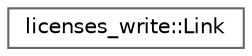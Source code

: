 digraph "类继承关系图"
{
 // LATEX_PDF_SIZE
  bgcolor="transparent";
  edge [fontname=Helvetica,fontsize=10,labelfontname=Helvetica,labelfontsize=10];
  node [fontname=Helvetica,fontsize=10,shape=box,height=0.2,width=0.4];
  rankdir="LR";
  Node0 [id="Node000000",label="licenses_write::Link",height=0.2,width=0.4,color="grey40", fillcolor="white", style="filled",URL="$structlicenses__write_1_1_link.html",tooltip=" "];
}
